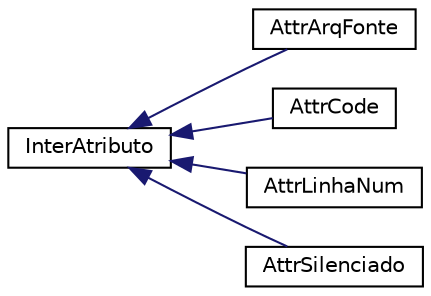 digraph "Representação gráfica da hiearquia da classe"
{
  edge [fontname="Helvetica",fontsize="10",labelfontname="Helvetica",labelfontsize="10"];
  node [fontname="Helvetica",fontsize="10",shape=record];
  rankdir="LR";
  Node0 [label="InterAtributo",height=0.2,width=0.4,color="black", fillcolor="white", style="filled",URL="$class_inter_atributo.html",tooltip="Interface para todos os tipos de atributos de um arquivo .class. "];
  Node0 -> Node1 [dir="back",color="midnightblue",fontsize="10",style="solid",fontname="Helvetica"];
  Node1 [label="AttrArqFonte",height=0.2,width=0.4,color="black", fillcolor="white", style="filled",URL="$class_attr_arq_fonte.html",tooltip="Atributo do tipo <<SourceFile>> "];
  Node0 -> Node2 [dir="back",color="midnightblue",fontsize="10",style="solid",fontname="Helvetica"];
  Node2 [label="AttrCode",height=0.2,width=0.4,color="black", fillcolor="white", style="filled",URL="$class_attr_code.html",tooltip="Atributo do tipo <>, presente somente nos métodos. "];
  Node0 -> Node3 [dir="back",color="midnightblue",fontsize="10",style="solid",fontname="Helvetica"];
  Node3 [label="AttrLinhaNum",height=0.2,width=0.4,color="black", fillcolor="white", style="filled",URL="$class_attr_linha_num.html",tooltip="Atributo do tipo <<LineNumberTable>>, comulmente associados aos atributos <> "];
  Node0 -> Node4 [dir="back",color="midnightblue",fontsize="10",style="solid",fontname="Helvetica"];
  Node4 [label="AttrSilenciado",height=0.2,width=0.4,color="black", fillcolor="white", style="filled",URL="$class_attr_silenciado.html",tooltip="Atributo sem tipo tratável. "];
}
